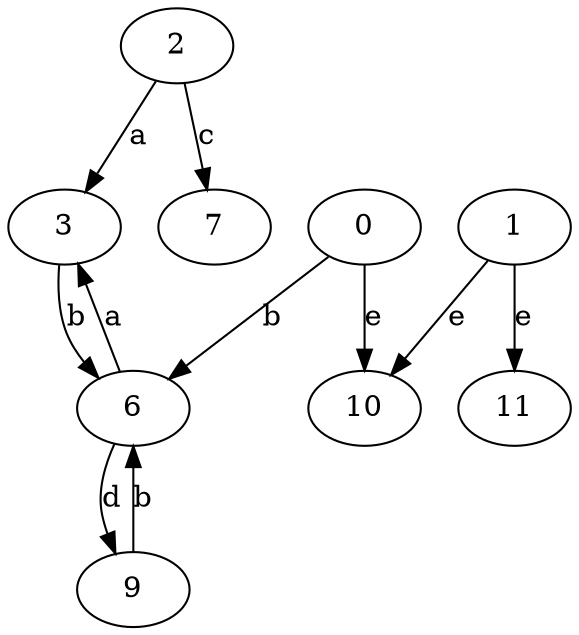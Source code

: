 strict digraph  {
2;
0;
3;
6;
7;
9;
10;
1;
11;
2 -> 3  [label=a];
2 -> 7  [label=c];
0 -> 6  [label=b];
0 -> 10  [label=e];
3 -> 6  [label=b];
6 -> 3  [label=a];
6 -> 9  [label=d];
9 -> 6  [label=b];
1 -> 10  [label=e];
1 -> 11  [label=e];
}
